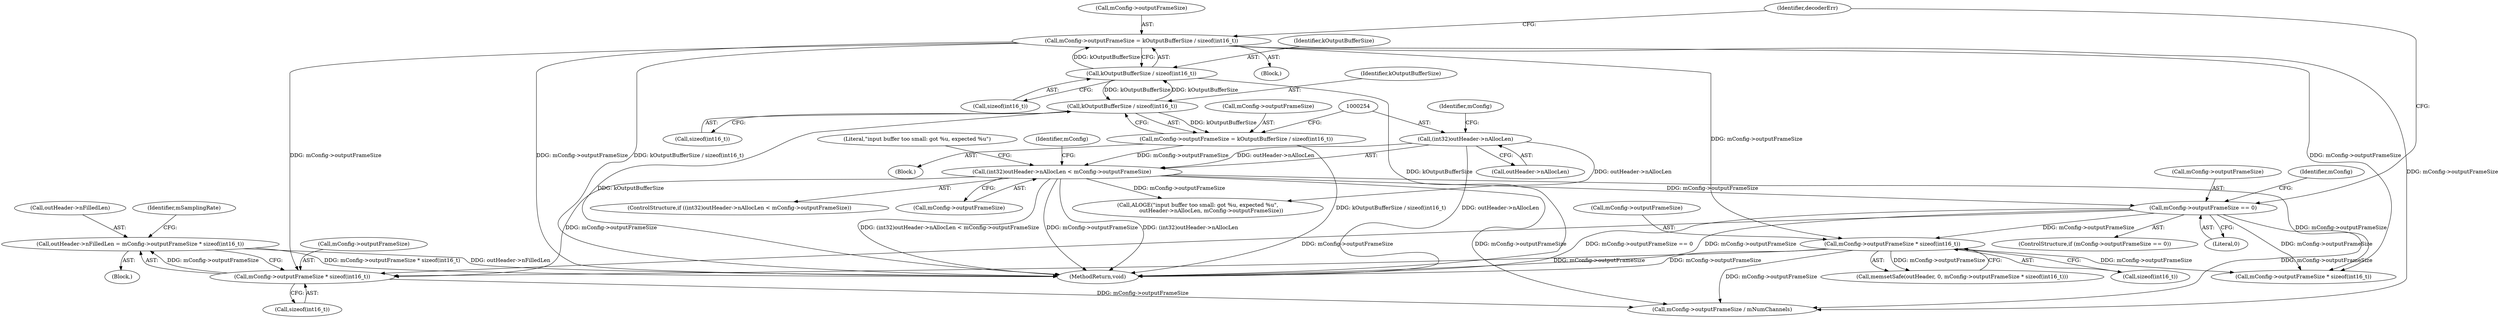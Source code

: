 digraph "0_Android_c2639afac631f5c1ffddf70ee8a6fe943d0bedf9@pointer" {
"1000485" [label="(Call,outHeader->nFilledLen = mConfig->outputFrameSize * sizeof(int16_t))"];
"1000489" [label="(Call,mConfig->outputFrameSize * sizeof(int16_t))"];
"1000332" [label="(Call,mConfig->outputFrameSize = kOutputBufferSize / sizeof(int16_t))"];
"1000336" [label="(Call,kOutputBufferSize / sizeof(int16_t))"];
"1000247" [label="(Call,kOutputBufferSize / sizeof(int16_t))"];
"1000252" [label="(Call,(int32)outHeader->nAllocLen < mConfig->outputFrameSize)"];
"1000253" [label="(Call,(int32)outHeader->nAllocLen)"];
"1000243" [label="(Call,mConfig->outputFrameSize = kOutputBufferSize / sizeof(int16_t))"];
"1000326" [label="(Call,mConfig->outputFrameSize == 0)"];
"1000394" [label="(Call,mConfig->outputFrameSize * sizeof(int16_t))"];
"1000284" [label="(Identifier,mConfig)"];
"1000564" [label="(MethodReturn,void)"];
"1000343" [label="(Identifier,decoderErr)"];
"1000251" [label="(ControlStructure,if ((int32)outHeader->nAllocLen < mConfig->outputFrameSize))"];
"1000495" [label="(Identifier,mSamplingRate)"];
"1000330" [label="(Literal,0)"];
"1000332" [label="(Call,mConfig->outputFrameSize = kOutputBufferSize / sizeof(int16_t))"];
"1000263" [label="(Literal,\"input buffer too small: got %u, expected %u\")"];
"1000333" [label="(Call,mConfig->outputFrameSize)"];
"1000336" [label="(Call,kOutputBufferSize / sizeof(int16_t))"];
"1000486" [label="(Call,outHeader->nFilledLen)"];
"1000398" [label="(Call,sizeof(int16_t))"];
"1000252" [label="(Call,(int32)outHeader->nAllocLen < mConfig->outputFrameSize)"];
"1000247" [label="(Call,kOutputBufferSize / sizeof(int16_t))"];
"1000255" [label="(Call,outHeader->nAllocLen)"];
"1000331" [label="(Block,)"];
"1000258" [label="(Call,mConfig->outputFrameSize)"];
"1000479" [label="(Block,)"];
"1000325" [label="(ControlStructure,if (mConfig->outputFrameSize == 0))"];
"1000327" [label="(Call,mConfig->outputFrameSize)"];
"1000391" [label="(Call,memsetSafe(outHeader, 0, mConfig->outputFrameSize * sizeof(int16_t)))"];
"1000326" [label="(Call,mConfig->outputFrameSize == 0)"];
"1000466" [label="(Call,mConfig->outputFrameSize * sizeof(int16_t))"];
"1000133" [label="(Block,)"];
"1000493" [label="(Call,sizeof(int16_t))"];
"1000338" [label="(Call,sizeof(int16_t))"];
"1000248" [label="(Identifier,kOutputBufferSize)"];
"1000544" [label="(Call,mConfig->outputFrameSize / mNumChannels)"];
"1000253" [label="(Call,(int32)outHeader->nAllocLen)"];
"1000249" [label="(Call,sizeof(int16_t))"];
"1000244" [label="(Call,mConfig->outputFrameSize)"];
"1000334" [label="(Identifier,mConfig)"];
"1000485" [label="(Call,outHeader->nFilledLen = mConfig->outputFrameSize * sizeof(int16_t))"];
"1000262" [label="(Call,ALOGE(\"input buffer too small: got %u, expected %u\",\n                outHeader->nAllocLen, mConfig->outputFrameSize))"];
"1000243" [label="(Call,mConfig->outputFrameSize = kOutputBufferSize / sizeof(int16_t))"];
"1000490" [label="(Call,mConfig->outputFrameSize)"];
"1000337" [label="(Identifier,kOutputBufferSize)"];
"1000259" [label="(Identifier,mConfig)"];
"1000395" [label="(Call,mConfig->outputFrameSize)"];
"1000489" [label="(Call,mConfig->outputFrameSize * sizeof(int16_t))"];
"1000394" [label="(Call,mConfig->outputFrameSize * sizeof(int16_t))"];
"1000485" -> "1000479"  [label="AST: "];
"1000485" -> "1000489"  [label="CFG: "];
"1000486" -> "1000485"  [label="AST: "];
"1000489" -> "1000485"  [label="AST: "];
"1000495" -> "1000485"  [label="CFG: "];
"1000485" -> "1000564"  [label="DDG: outHeader->nFilledLen"];
"1000485" -> "1000564"  [label="DDG: mConfig->outputFrameSize * sizeof(int16_t)"];
"1000489" -> "1000485"  [label="DDG: mConfig->outputFrameSize"];
"1000489" -> "1000493"  [label="CFG: "];
"1000490" -> "1000489"  [label="AST: "];
"1000493" -> "1000489"  [label="AST: "];
"1000332" -> "1000489"  [label="DDG: mConfig->outputFrameSize"];
"1000252" -> "1000489"  [label="DDG: mConfig->outputFrameSize"];
"1000326" -> "1000489"  [label="DDG: mConfig->outputFrameSize"];
"1000394" -> "1000489"  [label="DDG: mConfig->outputFrameSize"];
"1000489" -> "1000544"  [label="DDG: mConfig->outputFrameSize"];
"1000332" -> "1000331"  [label="AST: "];
"1000332" -> "1000336"  [label="CFG: "];
"1000333" -> "1000332"  [label="AST: "];
"1000336" -> "1000332"  [label="AST: "];
"1000343" -> "1000332"  [label="CFG: "];
"1000332" -> "1000564"  [label="DDG: mConfig->outputFrameSize"];
"1000332" -> "1000564"  [label="DDG: kOutputBufferSize / sizeof(int16_t)"];
"1000336" -> "1000332"  [label="DDG: kOutputBufferSize"];
"1000332" -> "1000394"  [label="DDG: mConfig->outputFrameSize"];
"1000332" -> "1000466"  [label="DDG: mConfig->outputFrameSize"];
"1000332" -> "1000544"  [label="DDG: mConfig->outputFrameSize"];
"1000336" -> "1000338"  [label="CFG: "];
"1000337" -> "1000336"  [label="AST: "];
"1000338" -> "1000336"  [label="AST: "];
"1000336" -> "1000564"  [label="DDG: kOutputBufferSize"];
"1000336" -> "1000247"  [label="DDG: kOutputBufferSize"];
"1000247" -> "1000336"  [label="DDG: kOutputBufferSize"];
"1000247" -> "1000243"  [label="AST: "];
"1000247" -> "1000249"  [label="CFG: "];
"1000248" -> "1000247"  [label="AST: "];
"1000249" -> "1000247"  [label="AST: "];
"1000243" -> "1000247"  [label="CFG: "];
"1000247" -> "1000564"  [label="DDG: kOutputBufferSize"];
"1000247" -> "1000243"  [label="DDG: kOutputBufferSize"];
"1000252" -> "1000251"  [label="AST: "];
"1000252" -> "1000258"  [label="CFG: "];
"1000253" -> "1000252"  [label="AST: "];
"1000258" -> "1000252"  [label="AST: "];
"1000263" -> "1000252"  [label="CFG: "];
"1000284" -> "1000252"  [label="CFG: "];
"1000252" -> "1000564"  [label="DDG: (int32)outHeader->nAllocLen"];
"1000252" -> "1000564"  [label="DDG: (int32)outHeader->nAllocLen < mConfig->outputFrameSize"];
"1000252" -> "1000564"  [label="DDG: mConfig->outputFrameSize"];
"1000253" -> "1000252"  [label="DDG: outHeader->nAllocLen"];
"1000243" -> "1000252"  [label="DDG: mConfig->outputFrameSize"];
"1000252" -> "1000262"  [label="DDG: mConfig->outputFrameSize"];
"1000252" -> "1000326"  [label="DDG: mConfig->outputFrameSize"];
"1000252" -> "1000466"  [label="DDG: mConfig->outputFrameSize"];
"1000252" -> "1000544"  [label="DDG: mConfig->outputFrameSize"];
"1000253" -> "1000255"  [label="CFG: "];
"1000254" -> "1000253"  [label="AST: "];
"1000255" -> "1000253"  [label="AST: "];
"1000259" -> "1000253"  [label="CFG: "];
"1000253" -> "1000564"  [label="DDG: outHeader->nAllocLen"];
"1000253" -> "1000262"  [label="DDG: outHeader->nAllocLen"];
"1000243" -> "1000133"  [label="AST: "];
"1000244" -> "1000243"  [label="AST: "];
"1000254" -> "1000243"  [label="CFG: "];
"1000243" -> "1000564"  [label="DDG: kOutputBufferSize / sizeof(int16_t)"];
"1000326" -> "1000325"  [label="AST: "];
"1000326" -> "1000330"  [label="CFG: "];
"1000327" -> "1000326"  [label="AST: "];
"1000330" -> "1000326"  [label="AST: "];
"1000334" -> "1000326"  [label="CFG: "];
"1000343" -> "1000326"  [label="CFG: "];
"1000326" -> "1000564"  [label="DDG: mConfig->outputFrameSize == 0"];
"1000326" -> "1000564"  [label="DDG: mConfig->outputFrameSize"];
"1000326" -> "1000394"  [label="DDG: mConfig->outputFrameSize"];
"1000326" -> "1000466"  [label="DDG: mConfig->outputFrameSize"];
"1000326" -> "1000544"  [label="DDG: mConfig->outputFrameSize"];
"1000394" -> "1000391"  [label="AST: "];
"1000394" -> "1000398"  [label="CFG: "];
"1000395" -> "1000394"  [label="AST: "];
"1000398" -> "1000394"  [label="AST: "];
"1000391" -> "1000394"  [label="CFG: "];
"1000394" -> "1000564"  [label="DDG: mConfig->outputFrameSize"];
"1000394" -> "1000391"  [label="DDG: mConfig->outputFrameSize"];
"1000394" -> "1000466"  [label="DDG: mConfig->outputFrameSize"];
"1000394" -> "1000544"  [label="DDG: mConfig->outputFrameSize"];
}
